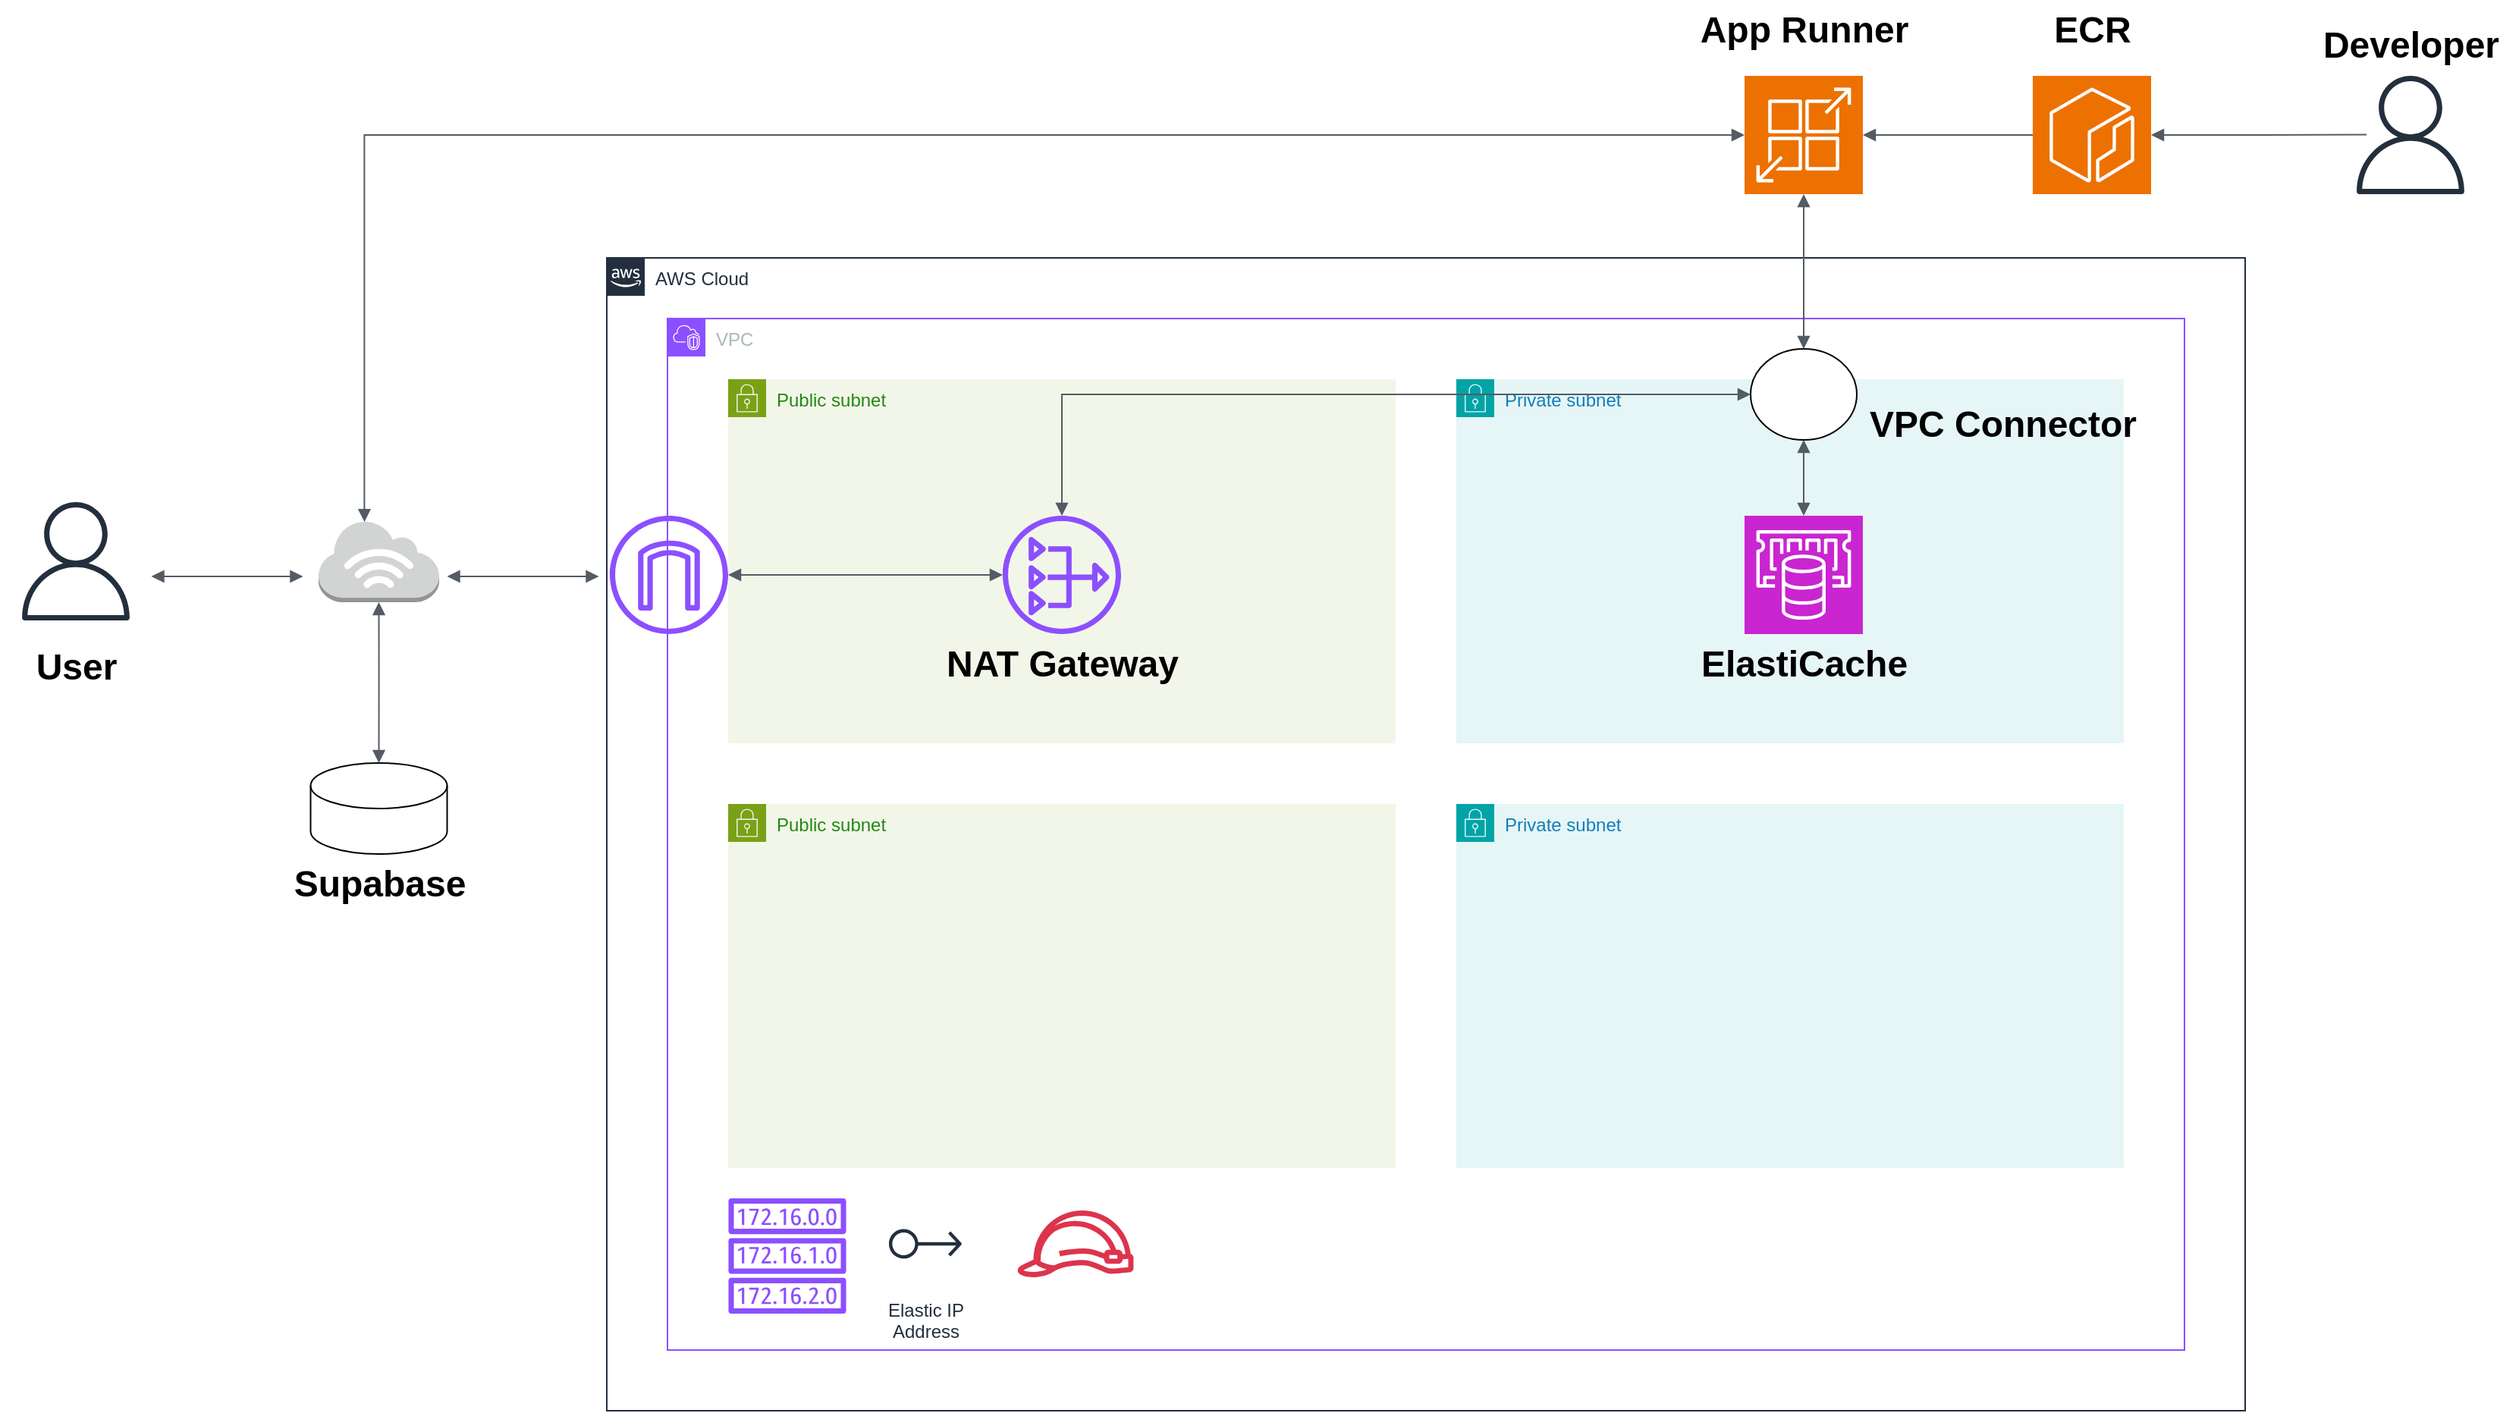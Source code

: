 <mxfile version="24.7.17">
  <diagram id="Ht1M8jgEwFfnCIfOTk4-" name="Page-1">
    <mxGraphModel dx="1888" dy="1341" grid="1" gridSize="10" guides="1" tooltips="1" connect="1" arrows="1" fold="1" page="1" pageScale="1" pageWidth="1169" pageHeight="827" math="0" shadow="0">
      <root>
        <mxCell id="0" />
        <mxCell id="1" parent="0" />
        <mxCell id="UEzPUAAOIrF-is8g5C7q-74" value="AWS Cloud" style="points=[[0,0],[0.25,0],[0.5,0],[0.75,0],[1,0],[1,0.25],[1,0.5],[1,0.75],[1,1],[0.75,1],[0.5,1],[0.25,1],[0,1],[0,0.75],[0,0.5],[0,0.25]];outlineConnect=0;gradientColor=none;html=1;whiteSpace=wrap;fontSize=12;fontStyle=0;shape=mxgraph.aws4.group;grIcon=mxgraph.aws4.group_aws_cloud_alt;strokeColor=#232F3E;fillColor=none;verticalAlign=top;align=left;spacingLeft=30;fontColor=#232F3E;dashed=0;labelBackgroundColor=#ffffff;container=1;pointerEvents=0;collapsible=0;recursiveResize=0;" parent="1" vertex="1">
          <mxGeometry x="40" y="80" width="1080" height="760" as="geometry" />
        </mxCell>
        <mxCell id="g3gq_HhnG7qoFRwAYCXK-2" value="VPC" style="points=[[0,0],[0.25,0],[0.5,0],[0.75,0],[1,0],[1,0.25],[1,0.5],[1,0.75],[1,1],[0.75,1],[0.5,1],[0.25,1],[0,1],[0,0.75],[0,0.5],[0,0.25]];outlineConnect=0;gradientColor=none;html=1;whiteSpace=wrap;fontSize=12;fontStyle=0;container=1;pointerEvents=0;collapsible=0;recursiveResize=0;shape=mxgraph.aws4.group;grIcon=mxgraph.aws4.group_vpc2;strokeColor=#8C4FFF;fillColor=none;verticalAlign=top;align=left;spacingLeft=30;fontColor=#AAB7B8;dashed=0;" parent="1" vertex="1">
          <mxGeometry x="80" y="120" width="1000" height="680" as="geometry" />
        </mxCell>
        <mxCell id="g3gq_HhnG7qoFRwAYCXK-3" value="Public subnet" style="points=[[0,0],[0.25,0],[0.5,0],[0.75,0],[1,0],[1,0.25],[1,0.5],[1,0.75],[1,1],[0.75,1],[0.5,1],[0.25,1],[0,1],[0,0.75],[0,0.5],[0,0.25]];outlineConnect=0;gradientColor=none;html=1;whiteSpace=wrap;fontSize=12;fontStyle=0;container=1;pointerEvents=0;collapsible=0;recursiveResize=0;shape=mxgraph.aws4.group;grIcon=mxgraph.aws4.group_security_group;grStroke=0;strokeColor=#7AA116;fillColor=#F2F6E8;verticalAlign=top;align=left;spacingLeft=30;fontColor=#248814;dashed=0;" parent="g3gq_HhnG7qoFRwAYCXK-2" vertex="1">
          <mxGeometry x="40" y="320" width="440" height="240" as="geometry" />
        </mxCell>
        <mxCell id="g3gq_HhnG7qoFRwAYCXK-4" value="Public subnet" style="points=[[0,0],[0.25,0],[0.5,0],[0.75,0],[1,0],[1,0.25],[1,0.5],[1,0.75],[1,1],[0.75,1],[0.5,1],[0.25,1],[0,1],[0,0.75],[0,0.5],[0,0.25]];outlineConnect=0;gradientColor=none;html=1;whiteSpace=wrap;fontSize=12;fontStyle=0;container=1;pointerEvents=0;collapsible=0;recursiveResize=0;shape=mxgraph.aws4.group;grIcon=mxgraph.aws4.group_security_group;grStroke=0;strokeColor=#7AA116;fillColor=#F2F6E8;verticalAlign=top;align=left;spacingLeft=30;fontColor=#248814;dashed=0;" parent="g3gq_HhnG7qoFRwAYCXK-2" vertex="1">
          <mxGeometry x="40" y="40" width="440" height="240" as="geometry" />
        </mxCell>
        <mxCell id="g3gq_HhnG7qoFRwAYCXK-25" value="NAT Gateway" style="text;strokeColor=none;fillColor=none;html=1;fontSize=24;fontStyle=1;verticalAlign=middle;align=center;" parent="g3gq_HhnG7qoFRwAYCXK-4" vertex="1">
          <mxGeometry x="170" y="168" width="100" height="40" as="geometry" />
        </mxCell>
        <mxCell id="_2_E5L0Grp9sQH2yOiXv-1" value="" style="sketch=0;outlineConnect=0;fontColor=#232F3E;gradientColor=none;fillColor=#8C4FFF;strokeColor=none;dashed=0;verticalLabelPosition=bottom;verticalAlign=top;align=center;html=1;fontSize=12;fontStyle=0;aspect=fixed;pointerEvents=1;shape=mxgraph.aws4.nat_gateway;" vertex="1" parent="g3gq_HhnG7qoFRwAYCXK-4">
          <mxGeometry x="181" y="90" width="78" height="78" as="geometry" />
        </mxCell>
        <mxCell id="g3gq_HhnG7qoFRwAYCXK-5" value="Private subnet" style="points=[[0,0],[0.25,0],[0.5,0],[0.75,0],[1,0],[1,0.25],[1,0.5],[1,0.75],[1,1],[0.75,1],[0.5,1],[0.25,1],[0,1],[0,0.75],[0,0.5],[0,0.25]];outlineConnect=0;gradientColor=none;html=1;whiteSpace=wrap;fontSize=12;fontStyle=0;container=1;pointerEvents=0;collapsible=0;recursiveResize=0;shape=mxgraph.aws4.group;grIcon=mxgraph.aws4.group_security_group;grStroke=0;strokeColor=#00A4A6;fillColor=#E6F6F7;verticalAlign=top;align=left;spacingLeft=30;fontColor=#147EBA;dashed=0;" parent="g3gq_HhnG7qoFRwAYCXK-2" vertex="1">
          <mxGeometry x="520" y="40" width="440" height="240" as="geometry" />
        </mxCell>
        <mxCell id="g3gq_HhnG7qoFRwAYCXK-9" value="" style="sketch=0;points=[[0,0,0],[0.25,0,0],[0.5,0,0],[0.75,0,0],[1,0,0],[0,1,0],[0.25,1,0],[0.5,1,0],[0.75,1,0],[1,1,0],[0,0.25,0],[0,0.5,0],[0,0.75,0],[1,0.25,0],[1,0.5,0],[1,0.75,0]];outlineConnect=0;fontColor=#232F3E;fillColor=#C925D1;strokeColor=#ffffff;dashed=0;verticalLabelPosition=bottom;verticalAlign=top;align=center;html=1;fontSize=12;fontStyle=0;aspect=fixed;shape=mxgraph.aws4.resourceIcon;resIcon=mxgraph.aws4.elasticache;" parent="g3gq_HhnG7qoFRwAYCXK-5" vertex="1">
          <mxGeometry x="190" y="90" width="78" height="78" as="geometry" />
        </mxCell>
        <mxCell id="g3gq_HhnG7qoFRwAYCXK-26" value="ElastiCache" style="text;strokeColor=none;fillColor=none;html=1;fontSize=24;fontStyle=1;verticalAlign=middle;align=center;" parent="g3gq_HhnG7qoFRwAYCXK-5" vertex="1">
          <mxGeometry x="179" y="168" width="100" height="40" as="geometry" />
        </mxCell>
        <mxCell id="g3gq_HhnG7qoFRwAYCXK-37" value="VPC Connector" style="text;strokeColor=none;fillColor=none;html=1;fontSize=24;fontStyle=1;verticalAlign=middle;align=center;" parent="g3gq_HhnG7qoFRwAYCXK-5" vertex="1">
          <mxGeometry x="310" y="10" width="100" height="40" as="geometry" />
        </mxCell>
        <mxCell id="g3gq_HhnG7qoFRwAYCXK-6" value="Private subnet" style="points=[[0,0],[0.25,0],[0.5,0],[0.75,0],[1,0],[1,0.25],[1,0.5],[1,0.75],[1,1],[0.75,1],[0.5,1],[0.25,1],[0,1],[0,0.75],[0,0.5],[0,0.25]];outlineConnect=0;gradientColor=none;html=1;whiteSpace=wrap;fontSize=12;fontStyle=0;container=1;pointerEvents=0;collapsible=0;recursiveResize=0;shape=mxgraph.aws4.group;grIcon=mxgraph.aws4.group_security_group;grStroke=0;strokeColor=#00A4A6;fillColor=#E6F6F7;verticalAlign=top;align=left;spacingLeft=30;fontColor=#147EBA;dashed=0;" parent="g3gq_HhnG7qoFRwAYCXK-2" vertex="1">
          <mxGeometry x="520" y="320" width="440" height="240" as="geometry" />
        </mxCell>
        <mxCell id="g3gq_HhnG7qoFRwAYCXK-10" value="" style="sketch=0;outlineConnect=0;fontColor=#232F3E;gradientColor=none;fillColor=#8C4FFF;strokeColor=none;dashed=0;verticalLabelPosition=bottom;verticalAlign=top;align=center;html=1;fontSize=12;fontStyle=0;aspect=fixed;pointerEvents=1;shape=mxgraph.aws4.route_table;" parent="g3gq_HhnG7qoFRwAYCXK-2" vertex="1">
          <mxGeometry x="40" y="580" width="78" height="76" as="geometry" />
        </mxCell>
        <mxCell id="g3gq_HhnG7qoFRwAYCXK-13" value="Elastic IP&#xa;Address" style="sketch=0;outlineConnect=0;fontColor=#232F3E;gradientColor=none;strokeColor=#232F3E;fillColor=#ffffff;dashed=0;verticalLabelPosition=bottom;verticalAlign=top;align=center;html=1;fontSize=12;fontStyle=0;aspect=fixed;shape=mxgraph.aws4.resourceIcon;resIcon=mxgraph.aws4.elastic_ip_address;" parent="g3gq_HhnG7qoFRwAYCXK-2" vertex="1">
          <mxGeometry x="140" y="580" width="60" height="60" as="geometry" />
        </mxCell>
        <mxCell id="g3gq_HhnG7qoFRwAYCXK-15" value="" style="sketch=0;outlineConnect=0;fontColor=#232F3E;gradientColor=none;fillColor=#DD344C;strokeColor=none;dashed=0;verticalLabelPosition=bottom;verticalAlign=top;align=center;html=1;fontSize=12;fontStyle=0;aspect=fixed;pointerEvents=1;shape=mxgraph.aws4.role;" parent="g3gq_HhnG7qoFRwAYCXK-2" vertex="1">
          <mxGeometry x="230" y="588" width="78" height="44" as="geometry" />
        </mxCell>
        <mxCell id="g3gq_HhnG7qoFRwAYCXK-11" value="" style="sketch=0;outlineConnect=0;fontColor=#232F3E;gradientColor=none;fillColor=#8C4FFF;strokeColor=none;dashed=0;verticalLabelPosition=bottom;verticalAlign=top;align=center;html=1;fontSize=12;fontStyle=0;aspect=fixed;pointerEvents=1;shape=mxgraph.aws4.internet_gateway;" parent="g3gq_HhnG7qoFRwAYCXK-2" vertex="1">
          <mxGeometry x="-38" y="130" width="78" height="78" as="geometry" />
        </mxCell>
        <mxCell id="g3gq_HhnG7qoFRwAYCXK-48" value="" style="edgeStyle=orthogonalEdgeStyle;html=1;endArrow=block;elbow=vertical;startArrow=block;startFill=1;endFill=1;strokeColor=#545B64;rounded=0;entryX=0;entryY=0.5;entryDx=0;entryDy=0;entryPerimeter=0;" parent="g3gq_HhnG7qoFRwAYCXK-2" source="g3gq_HhnG7qoFRwAYCXK-11" edge="1">
          <mxGeometry width="100" relative="1" as="geometry">
            <mxPoint x="370" y="320" as="sourcePoint" />
            <mxPoint x="221" y="169" as="targetPoint" />
          </mxGeometry>
        </mxCell>
        <mxCell id="g3gq_HhnG7qoFRwAYCXK-7" value="" style="sketch=0;points=[[0,0,0],[0.25,0,0],[0.5,0,0],[0.75,0,0],[1,0,0],[0,1,0],[0.25,1,0],[0.5,1,0],[0.75,1,0],[1,1,0],[0,0.25,0],[0,0.5,0],[0,0.75,0],[1,0.25,0],[1,0.5,0],[1,0.75,0]];outlineConnect=0;fontColor=#232F3E;fillColor=#ED7100;strokeColor=#ffffff;dashed=0;verticalLabelPosition=bottom;verticalAlign=top;align=center;html=1;fontSize=12;fontStyle=0;aspect=fixed;shape=mxgraph.aws4.resourceIcon;resIcon=mxgraph.aws4.app_runner;" parent="1" vertex="1">
          <mxGeometry x="790" y="-40" width="78" height="78" as="geometry" />
        </mxCell>
        <mxCell id="g3gq_HhnG7qoFRwAYCXK-14" value="" style="sketch=0;points=[[0,0,0],[0.25,0,0],[0.5,0,0],[0.75,0,0],[1,0,0],[0,1,0],[0.25,1,0],[0.5,1,0],[0.75,1,0],[1,1,0],[0,0.25,0],[0,0.5,0],[0,0.75,0],[1,0.25,0],[1,0.5,0],[1,0.75,0]];outlineConnect=0;fontColor=#232F3E;fillColor=#ED7100;strokeColor=#ffffff;dashed=0;verticalLabelPosition=bottom;verticalAlign=top;align=center;html=1;fontSize=12;fontStyle=0;aspect=fixed;shape=mxgraph.aws4.resourceIcon;resIcon=mxgraph.aws4.ecr;" parent="1" vertex="1">
          <mxGeometry x="980" y="-40" width="78" height="78" as="geometry" />
        </mxCell>
        <mxCell id="g3gq_HhnG7qoFRwAYCXK-17" value="" style="sketch=0;outlineConnect=0;fontColor=#232F3E;gradientColor=none;fillColor=#232F3D;strokeColor=none;dashed=0;verticalLabelPosition=bottom;verticalAlign=top;align=center;html=1;fontSize=12;fontStyle=0;aspect=fixed;pointerEvents=1;shape=mxgraph.aws4.user;" parent="1" vertex="1">
          <mxGeometry x="-349" y="241" width="78" height="78" as="geometry" />
        </mxCell>
        <mxCell id="g3gq_HhnG7qoFRwAYCXK-24" value="" style="edgeStyle=orthogonalEdgeStyle;html=1;endArrow=block;elbow=vertical;startArrow=none;endFill=1;strokeColor=#545B64;rounded=0;entryX=1;entryY=0.5;entryDx=0;entryDy=0;entryPerimeter=0;exitX=0;exitY=0.5;exitDx=0;exitDy=0;exitPerimeter=0;" parent="1" source="g3gq_HhnG7qoFRwAYCXK-14" target="g3gq_HhnG7qoFRwAYCXK-7" edge="1">
          <mxGeometry width="100" relative="1" as="geometry">
            <mxPoint x="920" y="30" as="sourcePoint" />
            <mxPoint x="800" y="299" as="targetPoint" />
          </mxGeometry>
        </mxCell>
        <mxCell id="g3gq_HhnG7qoFRwAYCXK-27" value="App Runner" style="text;strokeColor=none;fillColor=none;html=1;fontSize=24;fontStyle=1;verticalAlign=middle;align=center;" parent="1" vertex="1">
          <mxGeometry x="779" y="-90" width="100" height="40" as="geometry" />
        </mxCell>
        <mxCell id="g3gq_HhnG7qoFRwAYCXK-29" value="ECR" style="text;strokeColor=none;fillColor=none;html=1;fontSize=24;fontStyle=1;verticalAlign=middle;align=center;" parent="1" vertex="1">
          <mxGeometry x="969" y="-90" width="100" height="40" as="geometry" />
        </mxCell>
        <mxCell id="g3gq_HhnG7qoFRwAYCXK-30" value="" style="sketch=0;outlineConnect=0;fontColor=#232F3E;gradientColor=none;fillColor=#232F3D;strokeColor=none;dashed=0;verticalLabelPosition=bottom;verticalAlign=top;align=center;html=1;fontSize=12;fontStyle=0;aspect=fixed;pointerEvents=1;shape=mxgraph.aws4.user;" parent="1" vertex="1">
          <mxGeometry x="1190" y="-40" width="78" height="78" as="geometry" />
        </mxCell>
        <mxCell id="g3gq_HhnG7qoFRwAYCXK-32" value="" style="edgeStyle=orthogonalEdgeStyle;html=1;endArrow=none;elbow=vertical;startArrow=block;startFill=1;strokeColor=#545B64;rounded=0;exitX=1;exitY=0.5;exitDx=0;exitDy=0;exitPerimeter=0;" parent="1" source="g3gq_HhnG7qoFRwAYCXK-14" edge="1">
          <mxGeometry width="100" relative="1" as="geometry">
            <mxPoint x="1100" y="-1.28" as="sourcePoint" />
            <mxPoint x="1200" y="-1.28" as="targetPoint" />
          </mxGeometry>
        </mxCell>
        <mxCell id="g3gq_HhnG7qoFRwAYCXK-33" value="Developer" style="text;strokeColor=none;fillColor=none;html=1;fontSize=24;fontStyle=1;verticalAlign=middle;align=center;" parent="1" vertex="1">
          <mxGeometry x="1179" y="-80" width="100" height="40" as="geometry" />
        </mxCell>
        <mxCell id="g3gq_HhnG7qoFRwAYCXK-34" value="User" style="text;strokeColor=none;fillColor=none;html=1;fontSize=24;fontStyle=1;verticalAlign=middle;align=center;" parent="1" vertex="1">
          <mxGeometry x="-360" y="330" width="100" height="40" as="geometry" />
        </mxCell>
        <mxCell id="g3gq_HhnG7qoFRwAYCXK-35" value="" style="ellipse;whiteSpace=wrap;html=1;" parent="1" vertex="1">
          <mxGeometry x="794" y="140" width="70" height="60" as="geometry" />
        </mxCell>
        <mxCell id="g3gq_HhnG7qoFRwAYCXK-38" value="" style="outlineConnect=0;dashed=0;verticalLabelPosition=bottom;verticalAlign=top;align=center;html=1;shape=mxgraph.aws3.internet_3;fillColor=#D2D3D3;gradientColor=none;" parent="1" vertex="1">
          <mxGeometry x="-150" y="253" width="79.5" height="54" as="geometry" />
        </mxCell>
        <mxCell id="g3gq_HhnG7qoFRwAYCXK-41" value="" style="shape=cylinder3;whiteSpace=wrap;html=1;boundedLbl=1;backgroundOutline=1;size=15;" parent="1" vertex="1">
          <mxGeometry x="-155.25" y="413" width="90" height="60" as="geometry" />
        </mxCell>
        <mxCell id="g3gq_HhnG7qoFRwAYCXK-42" value="Supabase" style="text;strokeColor=none;fillColor=none;html=1;fontSize=24;fontStyle=1;verticalAlign=middle;align=center;" parent="1" vertex="1">
          <mxGeometry x="-160.25" y="473" width="100" height="40" as="geometry" />
        </mxCell>
        <mxCell id="g3gq_HhnG7qoFRwAYCXK-43" value="" style="edgeStyle=orthogonalEdgeStyle;html=1;endArrow=block;elbow=vertical;startArrow=block;startFill=1;endFill=1;strokeColor=#545B64;rounded=0;exitX=0.5;exitY=0;exitDx=0;exitDy=0;exitPerimeter=0;" parent="1" source="g3gq_HhnG7qoFRwAYCXK-41" target="g3gq_HhnG7qoFRwAYCXK-38" edge="1">
          <mxGeometry width="100" relative="1" as="geometry">
            <mxPoint x="-165.5" y="380" as="sourcePoint" />
            <mxPoint x="-65.5" y="380" as="targetPoint" />
          </mxGeometry>
        </mxCell>
        <mxCell id="g3gq_HhnG7qoFRwAYCXK-44" value="" style="edgeStyle=orthogonalEdgeStyle;html=1;endArrow=block;elbow=vertical;startArrow=block;startFill=1;endFill=1;strokeColor=#545B64;rounded=0;entryX=0;entryY=0.5;entryDx=0;entryDy=0;entryPerimeter=0;exitX=0.38;exitY=0.02;exitDx=0;exitDy=0;exitPerimeter=0;" parent="1" source="g3gq_HhnG7qoFRwAYCXK-38" target="g3gq_HhnG7qoFRwAYCXK-7" edge="1">
          <mxGeometry width="100" relative="1" as="geometry">
            <mxPoint x="270" y="300" as="sourcePoint" />
            <mxPoint x="370" y="300" as="targetPoint" />
            <Array as="points">
              <mxPoint x="-120" y="-1" />
            </Array>
          </mxGeometry>
        </mxCell>
        <mxCell id="g3gq_HhnG7qoFRwAYCXK-45" value="" style="edgeStyle=orthogonalEdgeStyle;html=1;endArrow=block;elbow=vertical;startArrow=block;startFill=1;endFill=1;strokeColor=#545B64;rounded=0;entryX=0.5;entryY=1;entryDx=0;entryDy=0;entryPerimeter=0;exitX=0.5;exitY=0;exitDx=0;exitDy=0;" parent="1" source="g3gq_HhnG7qoFRwAYCXK-35" target="g3gq_HhnG7qoFRwAYCXK-7" edge="1">
          <mxGeometry width="100" relative="1" as="geometry">
            <mxPoint x="270" y="300" as="sourcePoint" />
            <mxPoint x="370" y="300" as="targetPoint" />
          </mxGeometry>
        </mxCell>
        <mxCell id="g3gq_HhnG7qoFRwAYCXK-46" value="" style="edgeStyle=orthogonalEdgeStyle;html=1;endArrow=block;elbow=vertical;startArrow=block;startFill=1;endFill=1;strokeColor=#545B64;rounded=0;entryX=0.5;entryY=1;entryDx=0;entryDy=0;exitX=0.5;exitY=0;exitDx=0;exitDy=0;exitPerimeter=0;" parent="1" source="g3gq_HhnG7qoFRwAYCXK-9" target="g3gq_HhnG7qoFRwAYCXK-35" edge="1">
          <mxGeometry width="100" relative="1" as="geometry">
            <mxPoint x="270" y="300" as="sourcePoint" />
            <mxPoint x="370" y="300" as="targetPoint" />
          </mxGeometry>
        </mxCell>
        <mxCell id="g3gq_HhnG7qoFRwAYCXK-47" value="" style="edgeStyle=orthogonalEdgeStyle;html=1;endArrow=block;elbow=vertical;startArrow=block;startFill=1;endFill=1;strokeColor=#545B64;rounded=0;exitX=0.5;exitY=0;exitDx=0;exitDy=0;exitPerimeter=0;entryX=0;entryY=0.5;entryDx=0;entryDy=0;" parent="1" target="g3gq_HhnG7qoFRwAYCXK-35" edge="1">
          <mxGeometry width="100" relative="1" as="geometry">
            <mxPoint x="340" y="250" as="sourcePoint" />
            <mxPoint x="550" y="440" as="targetPoint" />
            <Array as="points">
              <mxPoint x="340" y="170" />
            </Array>
          </mxGeometry>
        </mxCell>
        <mxCell id="g3gq_HhnG7qoFRwAYCXK-50" value="" style="edgeStyle=orthogonalEdgeStyle;html=1;endArrow=block;elbow=vertical;startArrow=block;startFill=1;endFill=1;strokeColor=#545B64;rounded=0;" parent="1" edge="1">
          <mxGeometry width="100" relative="1" as="geometry">
            <mxPoint x="-260.25" y="290" as="sourcePoint" />
            <mxPoint x="-160.25" y="290" as="targetPoint" />
          </mxGeometry>
        </mxCell>
        <mxCell id="g3gq_HhnG7qoFRwAYCXK-53" value="" style="edgeStyle=orthogonalEdgeStyle;html=1;endArrow=block;elbow=vertical;startArrow=block;startFill=1;endFill=1;strokeColor=#545B64;rounded=0;" parent="1" edge="1">
          <mxGeometry width="100" relative="1" as="geometry">
            <mxPoint x="-65.25" y="290" as="sourcePoint" />
            <mxPoint x="34.75" y="290" as="targetPoint" />
          </mxGeometry>
        </mxCell>
      </root>
    </mxGraphModel>
  </diagram>
</mxfile>
